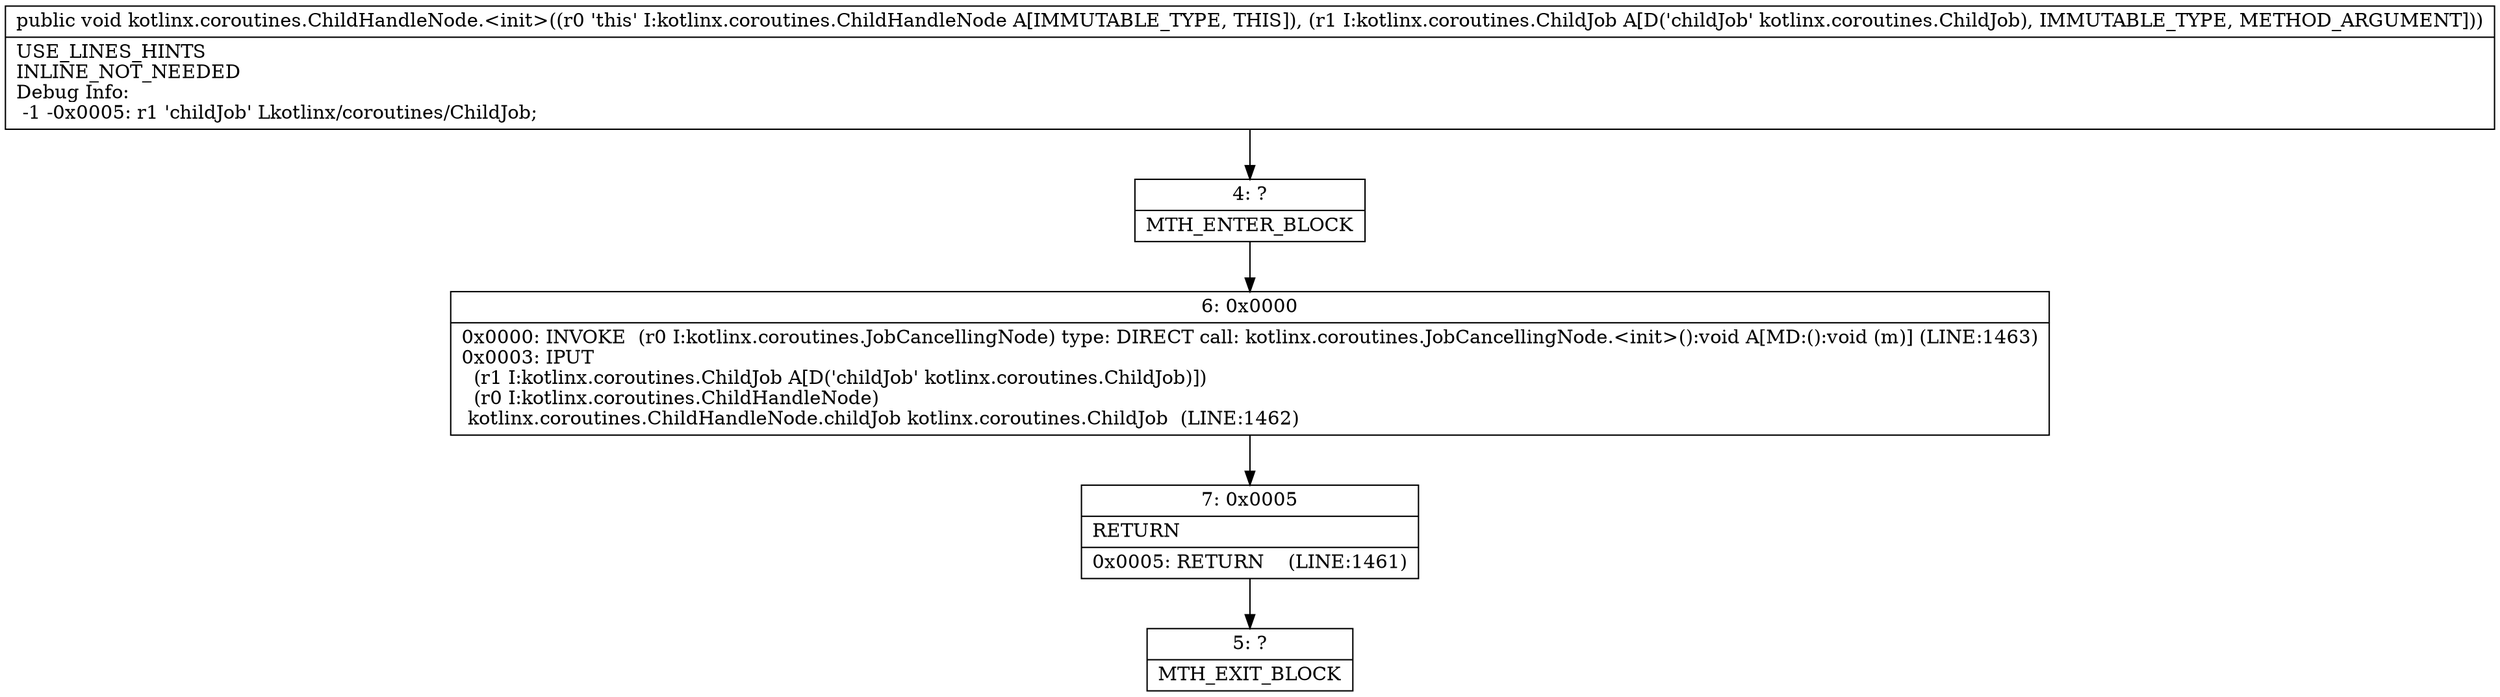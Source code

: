 digraph "CFG forkotlinx.coroutines.ChildHandleNode.\<init\>(Lkotlinx\/coroutines\/ChildJob;)V" {
Node_4 [shape=record,label="{4\:\ ?|MTH_ENTER_BLOCK\l}"];
Node_6 [shape=record,label="{6\:\ 0x0000|0x0000: INVOKE  (r0 I:kotlinx.coroutines.JobCancellingNode) type: DIRECT call: kotlinx.coroutines.JobCancellingNode.\<init\>():void A[MD:():void (m)] (LINE:1463)\l0x0003: IPUT  \l  (r1 I:kotlinx.coroutines.ChildJob A[D('childJob' kotlinx.coroutines.ChildJob)])\l  (r0 I:kotlinx.coroutines.ChildHandleNode)\l kotlinx.coroutines.ChildHandleNode.childJob kotlinx.coroutines.ChildJob  (LINE:1462)\l}"];
Node_7 [shape=record,label="{7\:\ 0x0005|RETURN\l|0x0005: RETURN    (LINE:1461)\l}"];
Node_5 [shape=record,label="{5\:\ ?|MTH_EXIT_BLOCK\l}"];
MethodNode[shape=record,label="{public void kotlinx.coroutines.ChildHandleNode.\<init\>((r0 'this' I:kotlinx.coroutines.ChildHandleNode A[IMMUTABLE_TYPE, THIS]), (r1 I:kotlinx.coroutines.ChildJob A[D('childJob' kotlinx.coroutines.ChildJob), IMMUTABLE_TYPE, METHOD_ARGUMENT]))  | USE_LINES_HINTS\lINLINE_NOT_NEEDED\lDebug Info:\l  \-1 \-0x0005: r1 'childJob' Lkotlinx\/coroutines\/ChildJob;\l}"];
MethodNode -> Node_4;Node_4 -> Node_6;
Node_6 -> Node_7;
Node_7 -> Node_5;
}

